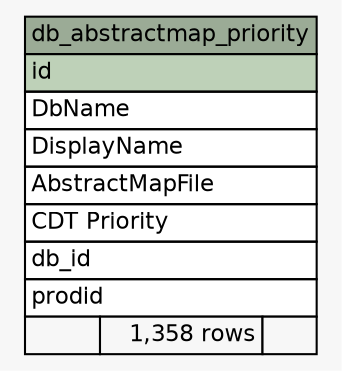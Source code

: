 // dot 2.2.1 on Windows 10 10.0
// SchemaSpy rev 590
digraph "db_abstractmap_priority" {
  graph [
    rankdir="RL"
    bgcolor="#f7f7f7"
    nodesep="0.18"
    ranksep="0.46"
    fontname="Helvetica"
    fontsize="11"
  ];
  node [
    fontname="Helvetica"
    fontsize="11"
    shape="plaintext"
  ];
  edge [
    arrowsize="0.8"
  ];
  "db_abstractmap_priority" [
    label=<
    <TABLE BORDER="0" CELLBORDER="1" CELLSPACING="0" BGCOLOR="#ffffff">
      <TR><TD COLSPAN="3" BGCOLOR="#9bab96" ALIGN="CENTER">db_abstractmap_priority</TD></TR>
      <TR><TD PORT="id" COLSPAN="3" BGCOLOR="#bed1b8" ALIGN="LEFT">id</TD></TR>
      <TR><TD PORT="DbName" COLSPAN="3" ALIGN="LEFT">DbName</TD></TR>
      <TR><TD PORT="DisplayName" COLSPAN="3" ALIGN="LEFT">DisplayName</TD></TR>
      <TR><TD PORT="AbstractMapFile" COLSPAN="3" ALIGN="LEFT">AbstractMapFile</TD></TR>
      <TR><TD PORT="CDT Priority" COLSPAN="3" ALIGN="LEFT">CDT Priority</TD></TR>
      <TR><TD PORT="db_id" COLSPAN="3" ALIGN="LEFT">db_id</TD></TR>
      <TR><TD PORT="prodid" COLSPAN="3" ALIGN="LEFT">prodid</TD></TR>
      <TR><TD ALIGN="LEFT" BGCOLOR="#f7f7f7">  </TD><TD ALIGN="RIGHT" BGCOLOR="#f7f7f7">1,358 rows</TD><TD ALIGN="RIGHT" BGCOLOR="#f7f7f7">  </TD></TR>
    </TABLE>>
    URL="tables/db_abstractmap_priority.html"
    tooltip="db_abstractmap_priority"
  ];
}
